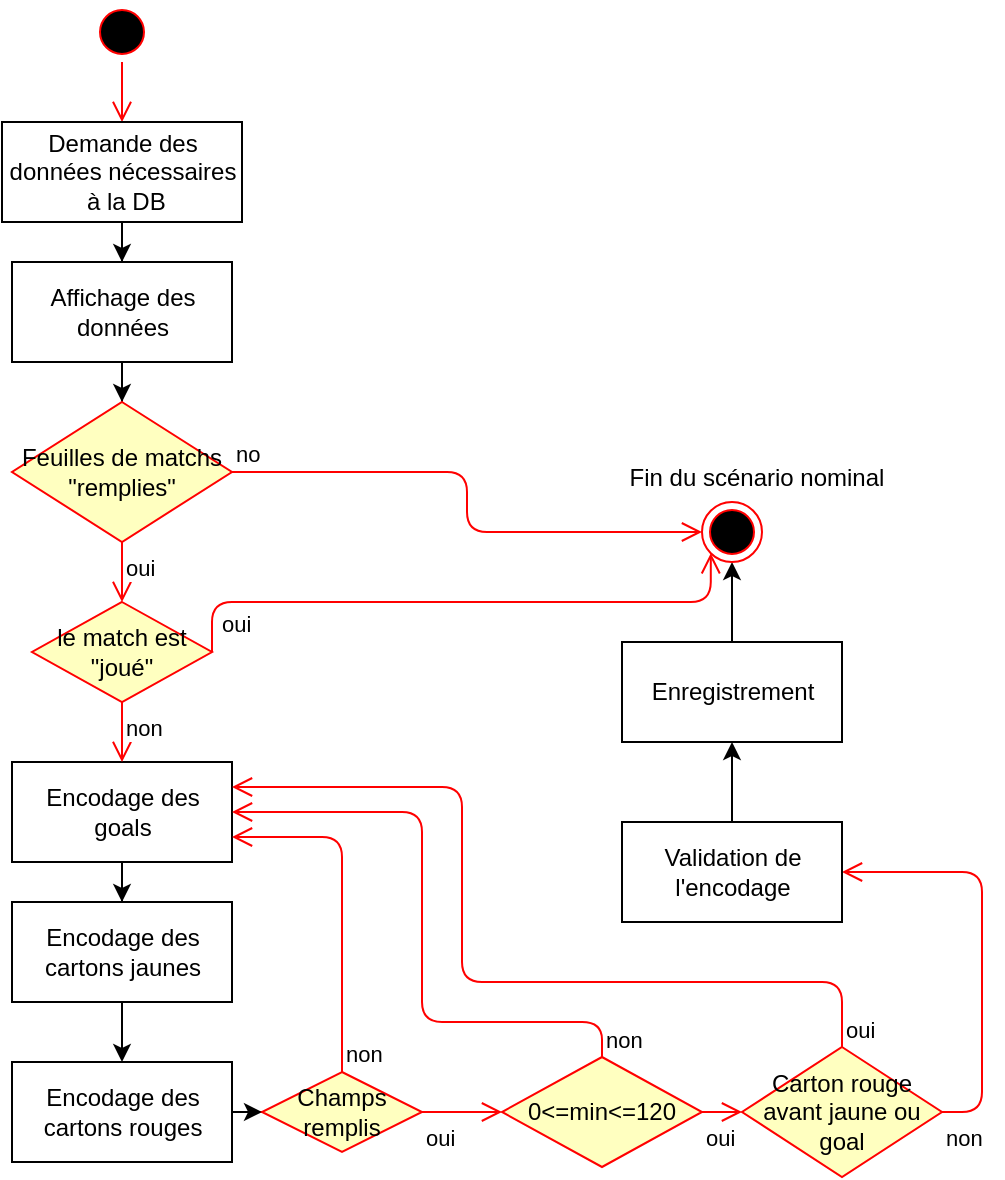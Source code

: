 <mxfile version="12.9.13" type="device"><diagram id="e9PvKhMbTgphQQrJkHWt" name="Page-1"><mxGraphModel dx="1086" dy="806" grid="1" gridSize="10" guides="1" tooltips="1" connect="1" arrows="1" fold="1" page="1" pageScale="1" pageWidth="827" pageHeight="1169" math="0" shadow="0"><root><mxCell id="0"/><mxCell id="1" parent="0"/><mxCell id="mDq5XhEbzsCPSdbnuNMc-1" value="" style="ellipse;html=1;shape=startState;fillColor=#000000;strokeColor=#ff0000;" parent="1" vertex="1"><mxGeometry x="55" y="110" width="30" height="30" as="geometry"/></mxCell><mxCell id="mDq5XhEbzsCPSdbnuNMc-2" value="" style="edgeStyle=orthogonalEdgeStyle;html=1;verticalAlign=bottom;endArrow=open;endSize=8;strokeColor=#ff0000;" parent="1" source="mDq5XhEbzsCPSdbnuNMc-1" target="mDq5XhEbzsCPSdbnuNMc-3" edge="1"><mxGeometry relative="1" as="geometry"><mxPoint x="55" y="140" as="targetPoint"/></mxGeometry></mxCell><mxCell id="mDq5XhEbzsCPSdbnuNMc-9" style="edgeStyle=orthogonalEdgeStyle;rounded=0;orthogonalLoop=1;jettySize=auto;html=1;" parent="1" source="mDq5XhEbzsCPSdbnuNMc-3" target="mDq5XhEbzsCPSdbnuNMc-4" edge="1"><mxGeometry relative="1" as="geometry"/></mxCell><mxCell id="mDq5XhEbzsCPSdbnuNMc-3" value="Demande des &lt;br&gt;données nécessaires&lt;br&gt;&amp;nbsp;à la DB" style="html=1;" parent="1" vertex="1"><mxGeometry x="10" y="170" width="120" height="50" as="geometry"/></mxCell><mxCell id="mDq5XhEbzsCPSdbnuNMc-10" style="edgeStyle=orthogonalEdgeStyle;rounded=0;orthogonalLoop=1;jettySize=auto;html=1;entryX=0.5;entryY=0;entryDx=0;entryDy=0;" parent="1" source="mDq5XhEbzsCPSdbnuNMc-4" target="mDq5XhEbzsCPSdbnuNMc-14" edge="1"><mxGeometry relative="1" as="geometry"/></mxCell><mxCell id="mDq5XhEbzsCPSdbnuNMc-4" value="Affichage des &lt;br&gt;données" style="html=1;" parent="1" vertex="1"><mxGeometry x="15" y="240" width="110" height="50" as="geometry"/></mxCell><mxCell id="mDq5XhEbzsCPSdbnuNMc-17" style="edgeStyle=orthogonalEdgeStyle;rounded=0;orthogonalLoop=1;jettySize=auto;html=1;entryX=0.5;entryY=0;entryDx=0;entryDy=0;" parent="1" source="mDq5XhEbzsCPSdbnuNMc-6" target="mDq5XhEbzsCPSdbnuNMc-7" edge="1"><mxGeometry relative="1" as="geometry"><mxPoint x="51" y="559" as="targetPoint"/></mxGeometry></mxCell><mxCell id="mDq5XhEbzsCPSdbnuNMc-6" value="Encodage des &lt;br&gt;goals" style="html=1;" parent="1" vertex="1"><mxGeometry x="15" y="490" width="110" height="50" as="geometry"/></mxCell><mxCell id="mDq5XhEbzsCPSdbnuNMc-18" style="edgeStyle=orthogonalEdgeStyle;rounded=0;orthogonalLoop=1;jettySize=auto;html=1;" parent="1" source="mDq5XhEbzsCPSdbnuNMc-7" target="mDq5XhEbzsCPSdbnuNMc-8" edge="1"><mxGeometry relative="1" as="geometry"/></mxCell><mxCell id="mDq5XhEbzsCPSdbnuNMc-7" value="Encodage des &lt;br&gt;cartons jaunes" style="html=1;" parent="1" vertex="1"><mxGeometry x="15" y="560" width="110" height="50" as="geometry"/></mxCell><mxCell id="mDq5XhEbzsCPSdbnuNMc-22" style="edgeStyle=orthogonalEdgeStyle;rounded=0;orthogonalLoop=1;jettySize=auto;html=1;" parent="1" source="mDq5XhEbzsCPSdbnuNMc-8" target="mDq5XhEbzsCPSdbnuNMc-19" edge="1"><mxGeometry relative="1" as="geometry"/></mxCell><mxCell id="mDq5XhEbzsCPSdbnuNMc-8" value="Encodage des &lt;br&gt;cartons rouges" style="html=1;" parent="1" vertex="1"><mxGeometry x="15" y="640" width="110" height="50" as="geometry"/></mxCell><mxCell id="mDq5XhEbzsCPSdbnuNMc-11" value="le match est &quot;joué&quot;" style="rhombus;whiteSpace=wrap;html=1;fillColor=#ffffc0;strokeColor=#ff0000;" parent="1" vertex="1"><mxGeometry x="25" y="410" width="90" height="50" as="geometry"/></mxCell><mxCell id="mDq5XhEbzsCPSdbnuNMc-12" value="oui" style="edgeStyle=orthogonalEdgeStyle;html=1;align=left;verticalAlign=bottom;endArrow=open;endSize=8;strokeColor=#ff0000;entryX=0;entryY=1;entryDx=0;entryDy=0;exitX=1;exitY=0.5;exitDx=0;exitDy=0;" parent="1" source="mDq5XhEbzsCPSdbnuNMc-11" target="mDq5XhEbzsCPSdbnuNMc-31" edge="1"><mxGeometry x="-0.812" y="-20" relative="1" as="geometry"><mxPoint x="210" y="400" as="targetPoint"/><Array as="points"><mxPoint x="115" y="410"/><mxPoint x="364" y="410"/></Array><mxPoint as="offset"/></mxGeometry></mxCell><mxCell id="mDq5XhEbzsCPSdbnuNMc-13" value="non" style="edgeStyle=orthogonalEdgeStyle;html=1;align=left;verticalAlign=top;endArrow=open;endSize=8;strokeColor=#ff0000;entryX=0.5;entryY=0;entryDx=0;entryDy=0;" parent="1" source="mDq5XhEbzsCPSdbnuNMc-11" target="mDq5XhEbzsCPSdbnuNMc-6" edge="1"><mxGeometry x="-1" relative="1" as="geometry"><mxPoint x="70" y="480" as="targetPoint"/></mxGeometry></mxCell><mxCell id="mDq5XhEbzsCPSdbnuNMc-14" value="Feuilles de matchs &quot;remplies&quot;" style="rhombus;whiteSpace=wrap;html=1;fillColor=#ffffc0;strokeColor=#ff0000;" parent="1" vertex="1"><mxGeometry x="15" y="310" width="110" height="70" as="geometry"/></mxCell><mxCell id="mDq5XhEbzsCPSdbnuNMc-15" value="no" style="edgeStyle=orthogonalEdgeStyle;html=1;align=left;verticalAlign=bottom;endArrow=open;endSize=8;strokeColor=#ff0000;entryX=0;entryY=0.5;entryDx=0;entryDy=0;" parent="1" source="mDq5XhEbzsCPSdbnuNMc-14" target="mDq5XhEbzsCPSdbnuNMc-31" edge="1"><mxGeometry x="-1" relative="1" as="geometry"><mxPoint x="370" y="280" as="targetPoint"/></mxGeometry></mxCell><mxCell id="mDq5XhEbzsCPSdbnuNMc-16" value="oui" style="edgeStyle=orthogonalEdgeStyle;html=1;align=left;verticalAlign=top;endArrow=open;endSize=8;strokeColor=#ff0000;" parent="1" source="mDq5XhEbzsCPSdbnuNMc-14" target="mDq5XhEbzsCPSdbnuNMc-11" edge="1"><mxGeometry x="-1" relative="1" as="geometry"><mxPoint x="230" y="360" as="targetPoint"/></mxGeometry></mxCell><mxCell id="mDq5XhEbzsCPSdbnuNMc-19" value="Champs remplis" style="rhombus;whiteSpace=wrap;html=1;fillColor=#ffffc0;strokeColor=#ff0000;" parent="1" vertex="1"><mxGeometry x="140" y="645" width="80" height="40" as="geometry"/></mxCell><mxCell id="mDq5XhEbzsCPSdbnuNMc-20" value="non" style="edgeStyle=orthogonalEdgeStyle;html=1;align=left;verticalAlign=bottom;endArrow=open;endSize=8;strokeColor=#ff0000;entryX=1;entryY=0.75;entryDx=0;entryDy=0;exitX=0.5;exitY=0;exitDx=0;exitDy=0;" parent="1" source="mDq5XhEbzsCPSdbnuNMc-19" target="mDq5XhEbzsCPSdbnuNMc-6" edge="1"><mxGeometry x="-1" relative="1" as="geometry"><mxPoint x="350" y="660" as="targetPoint"/><Array as="points"><mxPoint x="180" y="528"/></Array></mxGeometry></mxCell><mxCell id="mDq5XhEbzsCPSdbnuNMc-21" value="oui" style="edgeStyle=orthogonalEdgeStyle;html=1;align=left;verticalAlign=top;endArrow=open;endSize=8;strokeColor=#ff0000;" parent="1" source="mDq5XhEbzsCPSdbnuNMc-19" target="mDq5XhEbzsCPSdbnuNMc-23" edge="1"><mxGeometry x="-1" relative="1" as="geometry"><mxPoint x="210" y="740" as="targetPoint"/></mxGeometry></mxCell><mxCell id="mDq5XhEbzsCPSdbnuNMc-23" value="0&amp;lt;=min&amp;lt;=120" style="rhombus;whiteSpace=wrap;html=1;fillColor=#ffffc0;strokeColor=#ff0000;" parent="1" vertex="1"><mxGeometry x="260" y="637.5" width="100" height="55" as="geometry"/></mxCell><mxCell id="mDq5XhEbzsCPSdbnuNMc-24" value="non" style="edgeStyle=orthogonalEdgeStyle;html=1;align=left;verticalAlign=bottom;endArrow=open;endSize=8;strokeColor=#ff0000;entryX=1;entryY=0.5;entryDx=0;entryDy=0;" parent="1" source="mDq5XhEbzsCPSdbnuNMc-23" target="mDq5XhEbzsCPSdbnuNMc-6" edge="1"><mxGeometry x="-1" relative="1" as="geometry"><mxPoint x="430" y="635" as="targetPoint"/><Array as="points"><mxPoint x="310" y="620"/><mxPoint x="220" y="620"/><mxPoint x="220" y="515"/></Array></mxGeometry></mxCell><mxCell id="mDq5XhEbzsCPSdbnuNMc-25" value="oui" style="edgeStyle=orthogonalEdgeStyle;html=1;align=left;verticalAlign=top;endArrow=open;endSize=8;strokeColor=#ff0000;entryX=0;entryY=0.5;entryDx=0;entryDy=0;" parent="1" source="mDq5XhEbzsCPSdbnuNMc-23" target="mDq5XhEbzsCPSdbnuNMc-26" edge="1"><mxGeometry x="-1" relative="1" as="geometry"><mxPoint x="290" y="715" as="targetPoint"/></mxGeometry></mxCell><mxCell id="mDq5XhEbzsCPSdbnuNMc-26" value="Carton rouge avant jaune ou goal" style="rhombus;whiteSpace=wrap;html=1;fillColor=#ffffc0;strokeColor=#ff0000;" parent="1" vertex="1"><mxGeometry x="380" y="632.5" width="100" height="65" as="geometry"/></mxCell><mxCell id="mDq5XhEbzsCPSdbnuNMc-27" value="oui" style="edgeStyle=orthogonalEdgeStyle;html=1;align=left;verticalAlign=bottom;endArrow=open;endSize=8;strokeColor=#ff0000;entryX=1;entryY=0.25;entryDx=0;entryDy=0;" parent="1" source="mDq5XhEbzsCPSdbnuNMc-26" target="mDq5XhEbzsCPSdbnuNMc-6" edge="1"><mxGeometry x="-1" relative="1" as="geometry"><mxPoint x="400" y="490" as="targetPoint"/><Array as="points"><mxPoint x="430" y="600"/><mxPoint x="240" y="600"/><mxPoint x="240" y="503"/></Array></mxGeometry></mxCell><mxCell id="mDq5XhEbzsCPSdbnuNMc-28" value="non" style="edgeStyle=orthogonalEdgeStyle;html=1;align=left;verticalAlign=top;endArrow=open;endSize=8;strokeColor=#ff0000;entryX=1;entryY=0.5;entryDx=0;entryDy=0;exitX=1;exitY=0.5;exitDx=0;exitDy=0;" parent="1" source="mDq5XhEbzsCPSdbnuNMc-26" target="mDq5XhEbzsCPSdbnuNMc-29" edge="1"><mxGeometry x="-1" relative="1" as="geometry"><mxPoint x="420" y="715" as="targetPoint"/><Array as="points"><mxPoint x="500" y="665"/><mxPoint x="500" y="545"/></Array></mxGeometry></mxCell><mxCell id="mDq5XhEbzsCPSdbnuNMc-32" style="edgeStyle=orthogonalEdgeStyle;rounded=0;orthogonalLoop=1;jettySize=auto;html=1;" parent="1" source="mDq5XhEbzsCPSdbnuNMc-29" target="mDq5XhEbzsCPSdbnuNMc-30" edge="1"><mxGeometry relative="1" as="geometry"/></mxCell><mxCell id="mDq5XhEbzsCPSdbnuNMc-29" value="Validation de &lt;br&gt;l'encodage" style="html=1;" parent="1" vertex="1"><mxGeometry x="320" y="520" width="110" height="50" as="geometry"/></mxCell><mxCell id="mDq5XhEbzsCPSdbnuNMc-33" style="edgeStyle=orthogonalEdgeStyle;rounded=0;orthogonalLoop=1;jettySize=auto;html=1;entryX=0.5;entryY=1;entryDx=0;entryDy=0;" parent="1" source="mDq5XhEbzsCPSdbnuNMc-30" target="mDq5XhEbzsCPSdbnuNMc-31" edge="1"><mxGeometry relative="1" as="geometry"/></mxCell><mxCell id="mDq5XhEbzsCPSdbnuNMc-30" value="Enregistrement" style="html=1;" parent="1" vertex="1"><mxGeometry x="320" y="430" width="110" height="50" as="geometry"/></mxCell><mxCell id="mDq5XhEbzsCPSdbnuNMc-31" value="" style="ellipse;html=1;shape=endState;fillColor=#000000;strokeColor=#ff0000;" parent="1" vertex="1"><mxGeometry x="360" y="360" width="30" height="30" as="geometry"/></mxCell><mxCell id="mDq5XhEbzsCPSdbnuNMc-34" value="Fin du scénario nominal" style="text;html=1;align=center;verticalAlign=middle;resizable=0;points=[];autosize=1;" parent="1" vertex="1"><mxGeometry x="317" y="338" width="140" height="20" as="geometry"/></mxCell></root></mxGraphModel></diagram></mxfile>